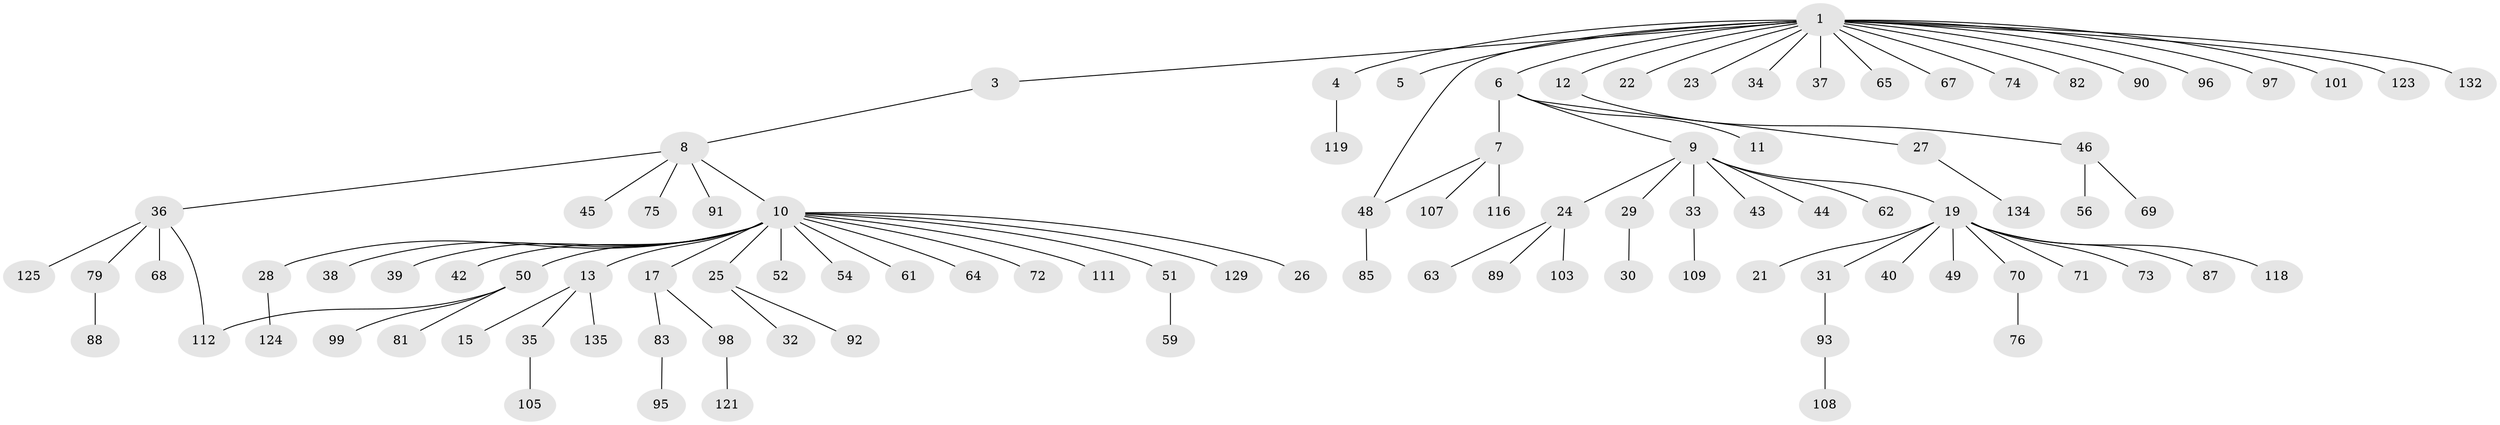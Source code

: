 // Generated by graph-tools (version 1.1) at 2025/51/02/27/25 19:51:56]
// undirected, 99 vertices, 100 edges
graph export_dot {
graph [start="1"]
  node [color=gray90,style=filled];
  1 [super="+2"];
  3;
  4 [super="+14"];
  5 [super="+106"];
  6 [super="+114"];
  7 [super="+66"];
  8 [super="+78"];
  9 [super="+16"];
  10 [super="+20"];
  11;
  12;
  13 [super="+18"];
  15;
  17 [super="+58"];
  19 [super="+57"];
  21;
  22;
  23;
  24 [super="+130"];
  25;
  26 [super="+117"];
  27 [super="+115"];
  28 [super="+41"];
  29 [super="+55"];
  30;
  31;
  32;
  33;
  34;
  35;
  36 [super="+47"];
  37 [super="+100"];
  38;
  39;
  40;
  42;
  43;
  44;
  45;
  46 [super="+94"];
  48 [super="+53"];
  49;
  50 [super="+60"];
  51;
  52;
  54 [super="+84"];
  56;
  59;
  61 [super="+80"];
  62;
  63 [super="+113"];
  64;
  65;
  67;
  68 [super="+86"];
  69 [super="+77"];
  70 [super="+133"];
  71;
  72;
  73;
  74 [super="+126"];
  75;
  76 [super="+104"];
  79 [super="+110"];
  81 [super="+102"];
  82;
  83;
  85;
  87;
  88;
  89 [super="+120"];
  90;
  91;
  92;
  93;
  95;
  96;
  97;
  98 [super="+122"];
  99;
  101;
  103;
  105;
  107 [super="+128"];
  108;
  109;
  111;
  112 [super="+127"];
  116 [super="+131"];
  118;
  119;
  121;
  123;
  124;
  125;
  129;
  132;
  134;
  135;
  1 -- 4;
  1 -- 5 [weight=2];
  1 -- 12;
  1 -- 22;
  1 -- 48;
  1 -- 65;
  1 -- 101;
  1 -- 96;
  1 -- 97;
  1 -- 34;
  1 -- 3;
  1 -- 67;
  1 -- 37;
  1 -- 6;
  1 -- 132;
  1 -- 74;
  1 -- 82;
  1 -- 23;
  1 -- 90;
  1 -- 123;
  3 -- 8;
  4 -- 119;
  6 -- 7;
  6 -- 9;
  6 -- 11;
  6 -- 27;
  7 -- 48;
  7 -- 107;
  7 -- 116;
  8 -- 10;
  8 -- 36;
  8 -- 45;
  8 -- 75;
  8 -- 91;
  9 -- 19;
  9 -- 24;
  9 -- 29;
  9 -- 33;
  9 -- 43;
  9 -- 44;
  9 -- 62;
  10 -- 13;
  10 -- 17;
  10 -- 28;
  10 -- 111;
  10 -- 64;
  10 -- 129;
  10 -- 38;
  10 -- 39;
  10 -- 72;
  10 -- 42;
  10 -- 50;
  10 -- 51;
  10 -- 52;
  10 -- 54;
  10 -- 25;
  10 -- 26;
  10 -- 61;
  12 -- 46;
  13 -- 15;
  13 -- 35;
  13 -- 135;
  17 -- 83;
  17 -- 98;
  19 -- 21;
  19 -- 31;
  19 -- 40;
  19 -- 49;
  19 -- 70;
  19 -- 71;
  19 -- 73;
  19 -- 87;
  19 -- 118;
  24 -- 63;
  24 -- 89;
  24 -- 103;
  25 -- 32;
  25 -- 92;
  27 -- 134;
  28 -- 124;
  29 -- 30;
  31 -- 93;
  33 -- 109;
  35 -- 105;
  36 -- 68;
  36 -- 79;
  36 -- 112;
  36 -- 125;
  46 -- 56;
  46 -- 69;
  48 -- 85;
  50 -- 81;
  50 -- 99;
  50 -- 112;
  51 -- 59;
  70 -- 76;
  79 -- 88;
  83 -- 95;
  93 -- 108;
  98 -- 121;
}
